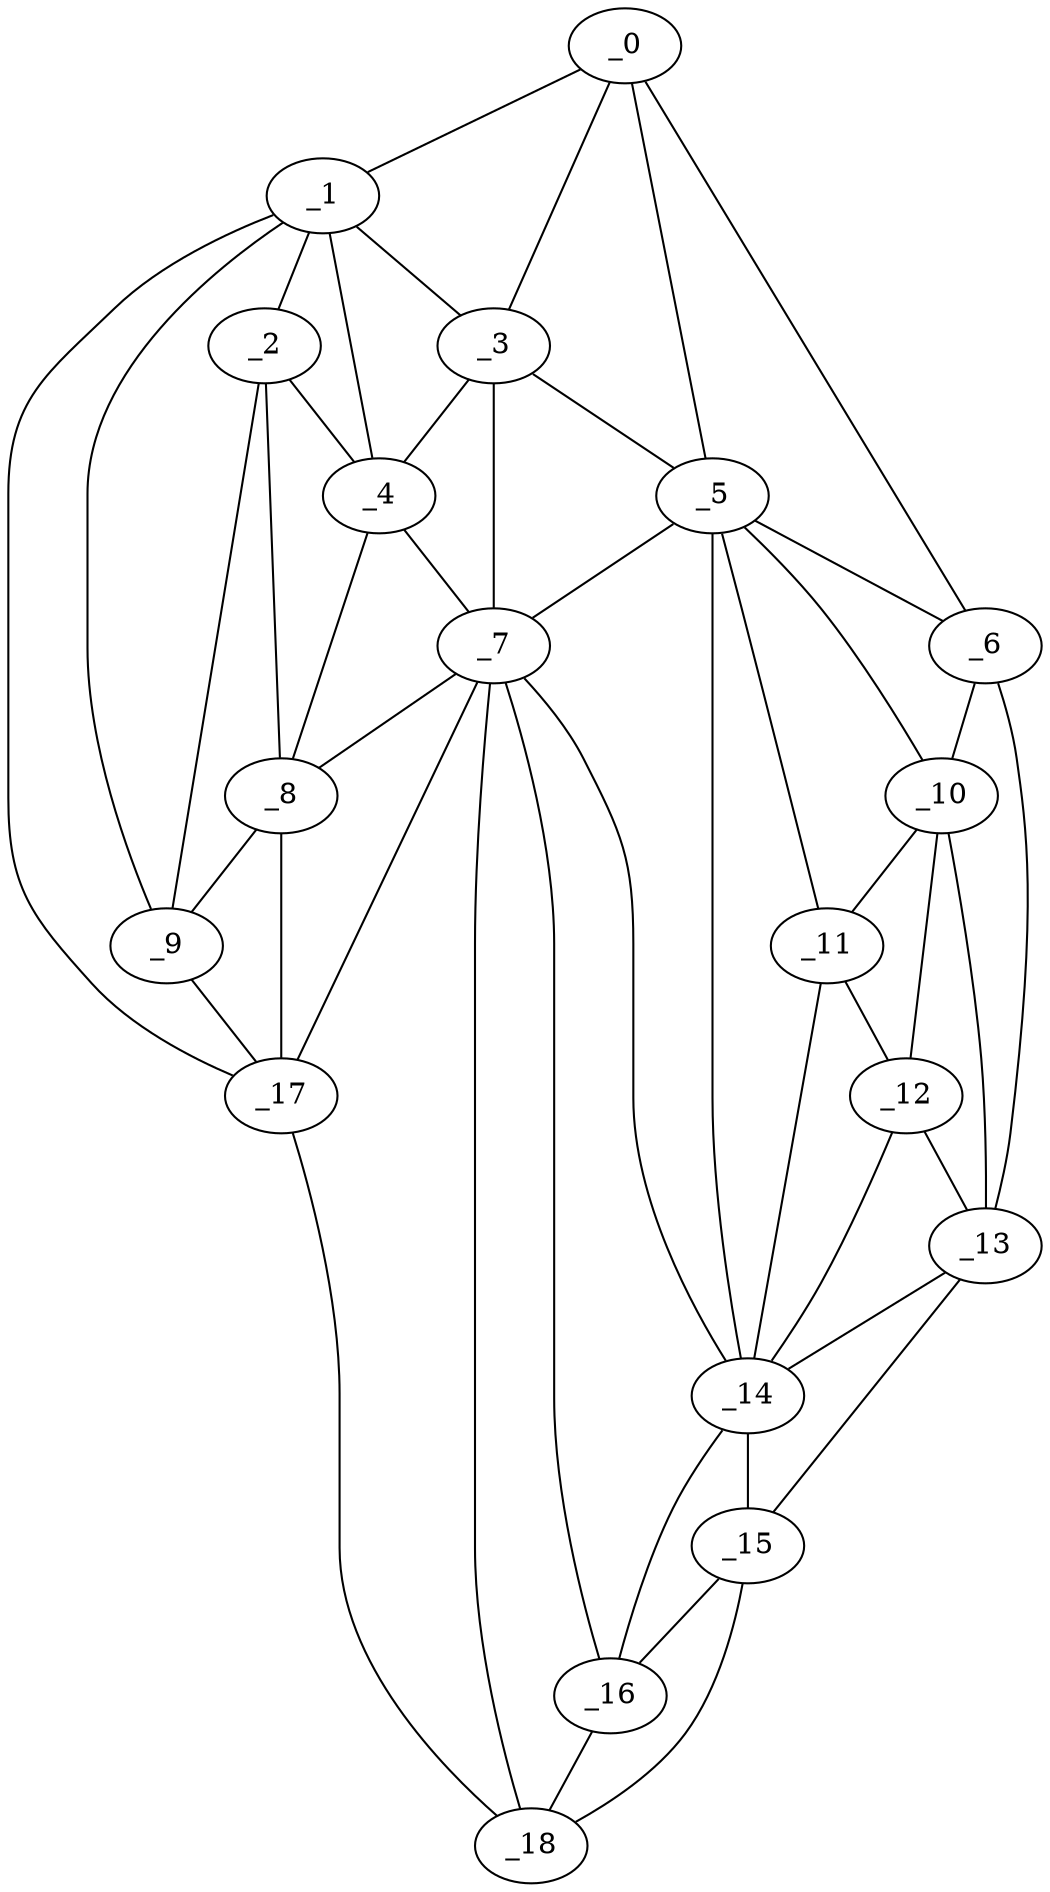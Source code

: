 graph "obj13__170.gxl" {
	_0	 [x=32,
		y=28];
	_1	 [x=33,
		y=124];
	_0 -- _1	 [valence=1];
	_3	 [x=44,
		y=91];
	_0 -- _3	 [valence=1];
	_5	 [x=50,
		y=23];
	_0 -- _5	 [valence=2];
	_6	 [x=54,
		y=5];
	_0 -- _6	 [valence=1];
	_2	 [x=43,
		y=110];
	_1 -- _2	 [valence=1];
	_1 -- _3	 [valence=2];
	_4	 [x=44,
		y=100];
	_1 -- _4	 [valence=2];
	_9	 [x=62,
		y=110];
	_1 -- _9	 [valence=1];
	_17	 [x=97,
		y=120];
	_1 -- _17	 [valence=1];
	_2 -- _4	 [valence=2];
	_8	 [x=60,
		y=100];
	_2 -- _8	 [valence=2];
	_2 -- _9	 [valence=1];
	_3 -- _4	 [valence=2];
	_3 -- _5	 [valence=2];
	_7	 [x=60,
		y=92];
	_3 -- _7	 [valence=2];
	_4 -- _7	 [valence=2];
	_4 -- _8	 [valence=1];
	_5 -- _6	 [valence=2];
	_5 -- _7	 [valence=2];
	_10	 [x=64,
		y=12];
	_5 -- _10	 [valence=2];
	_11	 [x=69,
		y=16];
	_5 -- _11	 [valence=2];
	_14	 [x=80,
		y=22];
	_5 -- _14	 [valence=1];
	_6 -- _10	 [valence=2];
	_13	 [x=77,
		y=5];
	_6 -- _13	 [valence=1];
	_7 -- _8	 [valence=1];
	_7 -- _14	 [valence=2];
	_16	 [x=96,
		y=31];
	_7 -- _16	 [valence=1];
	_7 -- _17	 [valence=2];
	_18	 [x=101,
		y=35];
	_7 -- _18	 [valence=2];
	_8 -- _9	 [valence=2];
	_8 -- _17	 [valence=1];
	_9 -- _17	 [valence=2];
	_10 -- _11	 [valence=1];
	_12	 [x=74,
		y=14];
	_10 -- _12	 [valence=2];
	_10 -- _13	 [valence=2];
	_11 -- _12	 [valence=1];
	_11 -- _14	 [valence=2];
	_12 -- _13	 [valence=1];
	_12 -- _14	 [valence=2];
	_13 -- _14	 [valence=2];
	_15	 [x=94,
		y=25];
	_13 -- _15	 [valence=1];
	_14 -- _15	 [valence=2];
	_14 -- _16	 [valence=2];
	_15 -- _16	 [valence=2];
	_15 -- _18	 [valence=1];
	_16 -- _18	 [valence=1];
	_17 -- _18	 [valence=1];
}
